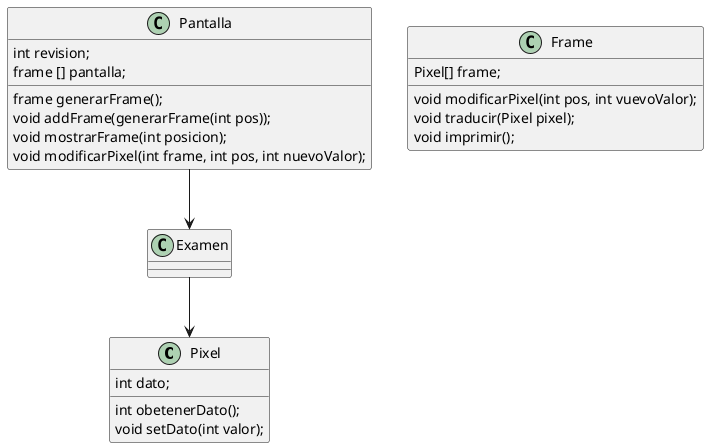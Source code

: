 @startuml
class Pixel {
int dato;
int obetenerDato();
void setDato(int valor);
}

class Frame {
Pixel[] frame;
void modificarPixel(int pos, int vuevoValor);
void traducir(Pixel pixel);
void imprimir();

}
class Pantalla {
int revision;
frame [] pantalla;
frame generarFrame();
void addFrame(generarFrame(int pos));
void mostrarFrame(int posicion);
void modificarPixel(int frame, int pos, int nuevoValor);
}

Pantalla --> Examen
Examen --> Pixel

@enduml
